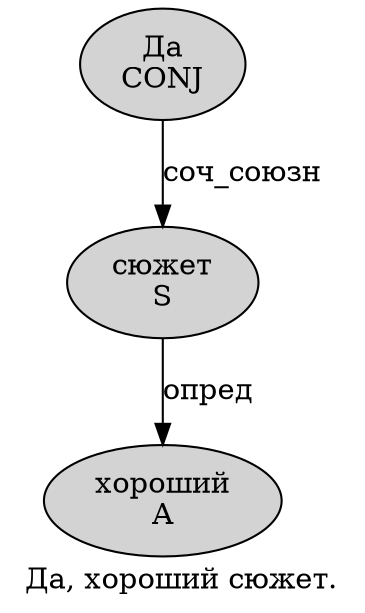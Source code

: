 digraph SENTENCE_2920 {
	graph [label="Да, хороший сюжет."]
	node [style=filled]
		0 [label="Да
CONJ" color="" fillcolor=lightgray penwidth=1 shape=ellipse]
		2 [label="хороший
A" color="" fillcolor=lightgray penwidth=1 shape=ellipse]
		3 [label="сюжет
S" color="" fillcolor=lightgray penwidth=1 shape=ellipse]
			0 -> 3 [label="соч_союзн"]
			3 -> 2 [label="опред"]
}